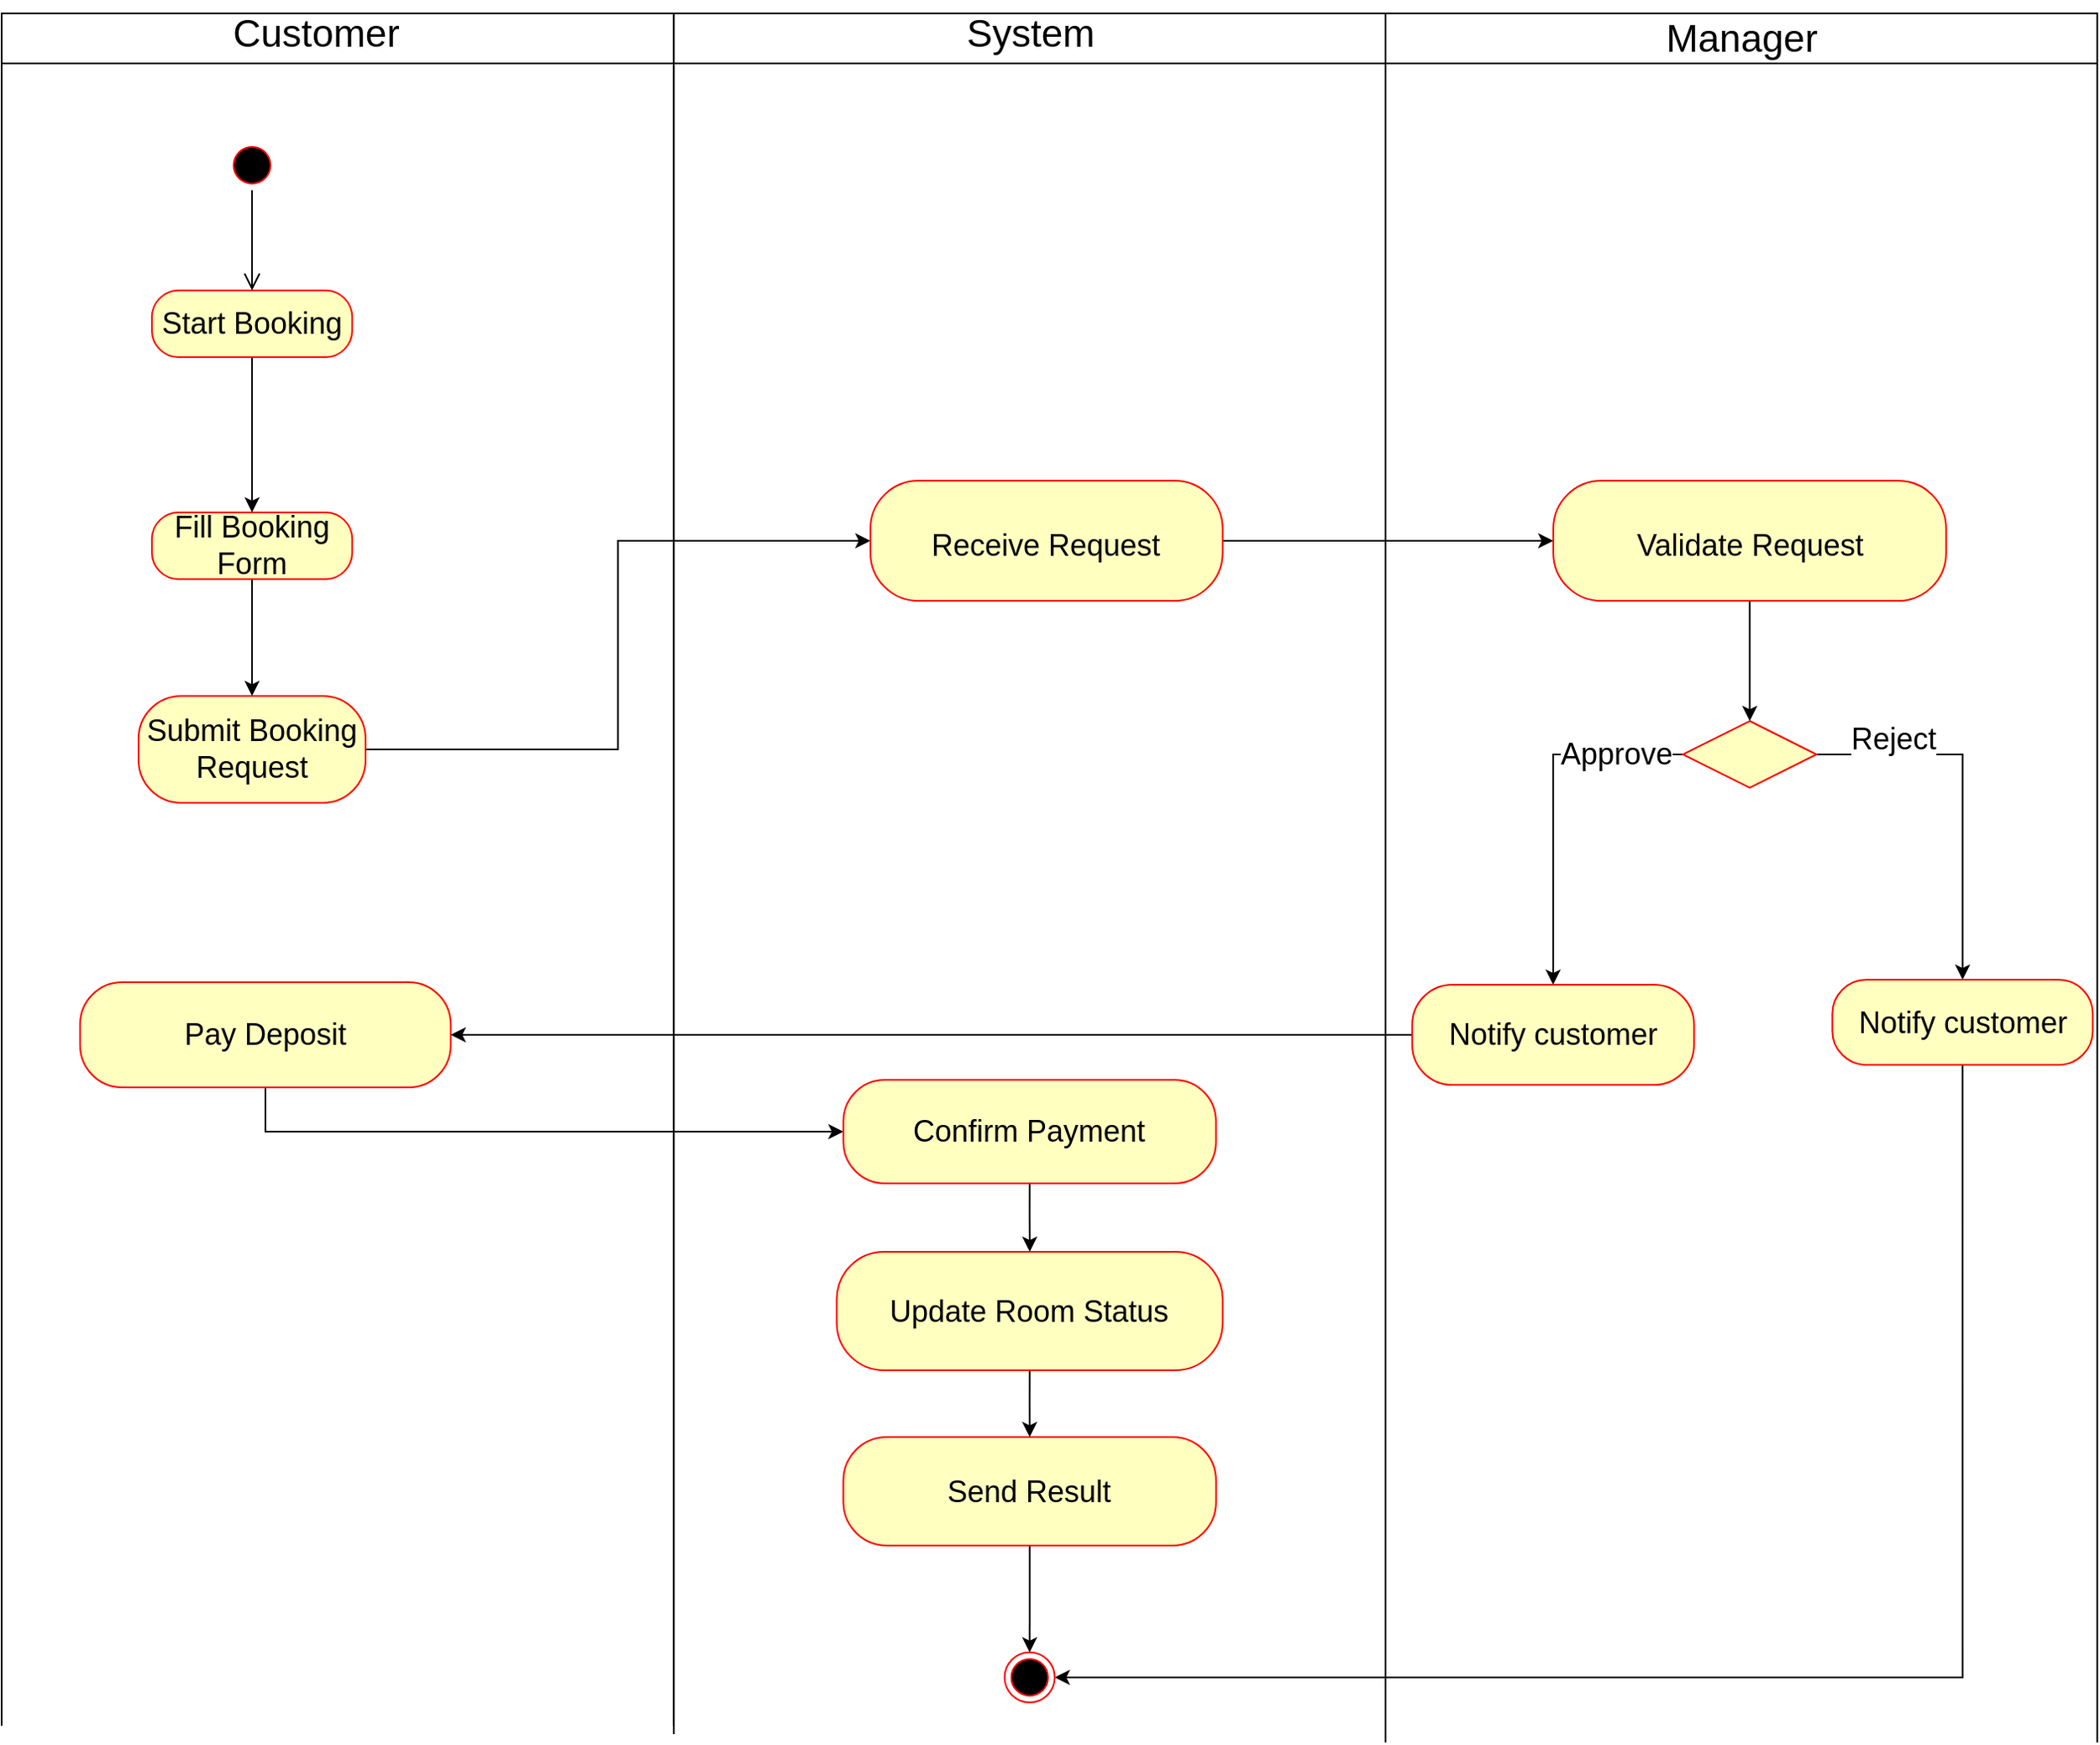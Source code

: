 <mxfile version="27.1.1">
  <diagram name="Trang-1" id="gt23MECRmC9eGhrMP80W">
    <mxGraphModel dx="3021" dy="2312" grid="0" gridSize="10" guides="1" tooltips="1" connect="1" arrows="1" fold="1" page="1" pageScale="1" pageWidth="827" pageHeight="1169" math="0" shadow="0">
      <root>
        <mxCell id="0" />
        <mxCell id="1" parent="0" />
        <mxCell id="6VRtMB23J93oXtC9HIMr-116" value="" style="html=1;dashed=0;whiteSpace=wrap;shape=mxgraph.dfd.dataStoreID;align=left;spacingLeft=3;points=[[0,0],[0.5,0],[1,0],[0,0.5],[1,0.5],[0,1],[0.5,1],[1,1]];direction=south;" vertex="1" parent="1">
          <mxGeometry x="255" y="-1132" width="426.34" height="1036" as="geometry" />
        </mxCell>
        <mxCell id="6VRtMB23J93oXtC9HIMr-38" value="" style="html=1;dashed=0;whiteSpace=wrap;shape=mxgraph.dfd.dataStoreID;align=left;spacingLeft=3;points=[[0,0],[0.5,0],[1,0],[0,0.5],[1,0.5],[0,1],[0.5,1],[1,1]];direction=south;" vertex="1" parent="1">
          <mxGeometry x="-574" y="-1132" width="402.67" height="1026" as="geometry" />
        </mxCell>
        <mxCell id="6VRtMB23J93oXtC9HIMr-45" value="" style="html=1;dashed=0;whiteSpace=wrap;shape=mxgraph.dfd.dataStoreID;align=left;spacingLeft=3;points=[[0,0],[0.5,0],[1,0],[0,0.5],[1,0.5],[0,1],[0.5,1],[1,1]];direction=south;" vertex="1" parent="1">
          <mxGeometry x="-171.34" y="-1132" width="426.34" height="1031" as="geometry" />
        </mxCell>
        <mxCell id="6VRtMB23J93oXtC9HIMr-48" value="&lt;font style=&quot;font-size: 23px;&quot;&gt;Customer&lt;/font&gt;" style="text;html=1;align=center;verticalAlign=middle;resizable=0;points=[];autosize=1;strokeColor=none;fillColor=none;strokeWidth=4;" vertex="1" parent="1">
          <mxGeometry x="-445.17" y="-1140" width="118" height="40" as="geometry" />
        </mxCell>
        <mxCell id="6VRtMB23J93oXtC9HIMr-52" value="" style="ellipse;html=1;shape=startState;fillColor=#000000;strokeColor=#ff0000;" vertex="1" parent="1">
          <mxGeometry x="-439.0" y="-1056" width="30" height="30" as="geometry" />
        </mxCell>
        <mxCell id="6VRtMB23J93oXtC9HIMr-50" value="&lt;span style=&quot;font-size: 23px;&quot;&gt;System&lt;/span&gt;" style="text;html=1;align=center;verticalAlign=middle;resizable=0;points=[];autosize=1;strokeColor=none;fillColor=none;" vertex="1" parent="1">
          <mxGeometry x="-5.67" y="-1140" width="95" height="40" as="geometry" />
        </mxCell>
        <mxCell id="6VRtMB23J93oXtC9HIMr-53" value="" style="edgeStyle=orthogonalEdgeStyle;html=1;verticalAlign=bottom;endArrow=open;endSize=8;strokeColor=light-dark(#000000, #ff9090);rounded=0;" edge="1" source="6VRtMB23J93oXtC9HIMr-52" parent="1">
          <mxGeometry relative="1" as="geometry">
            <mxPoint x="-424.0" y="-966" as="targetPoint" />
          </mxGeometry>
        </mxCell>
        <mxCell id="6VRtMB23J93oXtC9HIMr-74" value="" style="edgeStyle=orthogonalEdgeStyle;rounded=0;orthogonalLoop=1;jettySize=auto;html=1;" edge="1" parent="1" source="6VRtMB23J93oXtC9HIMr-69" target="6VRtMB23J93oXtC9HIMr-73">
          <mxGeometry relative="1" as="geometry" />
        </mxCell>
        <mxCell id="6VRtMB23J93oXtC9HIMr-69" value="&lt;font style=&quot;font-size: 18px;&quot;&gt;Start Booking&lt;/font&gt;" style="rounded=1;whiteSpace=wrap;html=1;arcSize=40;fontColor=#000000;fillColor=#ffffc0;strokeColor=#ff0000;" vertex="1" parent="1">
          <mxGeometry x="-484" y="-966" width="120" height="40" as="geometry" />
        </mxCell>
        <mxCell id="6VRtMB23J93oXtC9HIMr-76" value="" style="edgeStyle=orthogonalEdgeStyle;rounded=0;orthogonalLoop=1;jettySize=auto;html=1;" edge="1" parent="1" source="6VRtMB23J93oXtC9HIMr-73" target="6VRtMB23J93oXtC9HIMr-75">
          <mxGeometry relative="1" as="geometry" />
        </mxCell>
        <mxCell id="6VRtMB23J93oXtC9HIMr-73" value="&lt;font style=&quot;font-size: 18px;&quot;&gt;Fill Booking Form&lt;/font&gt;" style="rounded=1;whiteSpace=wrap;html=1;arcSize=40;fontColor=#000000;fillColor=#ffffc0;strokeColor=#ff0000;" vertex="1" parent="1">
          <mxGeometry x="-484" y="-833" width="120" height="40" as="geometry" />
        </mxCell>
        <mxCell id="6VRtMB23J93oXtC9HIMr-131" style="edgeStyle=orthogonalEdgeStyle;rounded=0;orthogonalLoop=1;jettySize=auto;html=1;exitX=1;exitY=0.5;exitDx=0;exitDy=0;entryX=0;entryY=0.5;entryDx=0;entryDy=0;" edge="1" parent="1" source="6VRtMB23J93oXtC9HIMr-75" target="6VRtMB23J93oXtC9HIMr-79">
          <mxGeometry relative="1" as="geometry" />
        </mxCell>
        <mxCell id="6VRtMB23J93oXtC9HIMr-75" value="&lt;div&gt;&lt;font style=&quot;font-size: 18px;&quot;&gt;Submit Booking Request&lt;/font&gt;&lt;/div&gt;" style="rounded=1;whiteSpace=wrap;html=1;arcSize=40;fontColor=#000000;fillColor=#ffffc0;strokeColor=#ff0000;" vertex="1" parent="1">
          <mxGeometry x="-492" y="-723" width="136" height="64" as="geometry" />
        </mxCell>
        <mxCell id="6VRtMB23J93oXtC9HIMr-123" style="edgeStyle=orthogonalEdgeStyle;rounded=0;orthogonalLoop=1;jettySize=auto;html=1;exitX=1;exitY=0.5;exitDx=0;exitDy=0;" edge="1" parent="1" source="6VRtMB23J93oXtC9HIMr-79" target="6VRtMB23J93oXtC9HIMr-120">
          <mxGeometry relative="1" as="geometry" />
        </mxCell>
        <mxCell id="6VRtMB23J93oXtC9HIMr-79" value="&lt;table&gt;&lt;tbody&gt;&lt;tr&gt;&lt;td data-col-size=&quot;sm&quot; data-end=&quot;1923&quot; data-start=&quot;1912&quot;&gt;&lt;/td&gt;&lt;/tr&gt;&lt;/tbody&gt;&lt;/table&gt;&lt;table&gt;&lt;tbody&gt;&lt;tr&gt;&lt;td data-col-size=&quot;sm&quot; data-end=&quot;1942&quot; data-start=&quot;1923&quot;&gt;&lt;font style=&quot;font-size: 18px;&quot;&gt;Receive Request&lt;/font&gt;&lt;/td&gt;&lt;/tr&gt;&lt;/tbody&gt;&lt;/table&gt;" style="rounded=1;whiteSpace=wrap;html=1;arcSize=40;fontColor=#000000;fillColor=#ffffc0;strokeColor=#ff0000;" vertex="1" parent="1">
          <mxGeometry x="-53.58" y="-852" width="211" height="72" as="geometry" />
        </mxCell>
        <mxCell id="6VRtMB23J93oXtC9HIMr-105" style="edgeStyle=orthogonalEdgeStyle;rounded=0;orthogonalLoop=1;jettySize=auto;html=1;exitX=0;exitY=0.5;exitDx=0;exitDy=0;entryX=0.5;entryY=0;entryDx=0;entryDy=0;" edge="1" parent="1" source="6VRtMB23J93oXtC9HIMr-90" target="6VRtMB23J93oXtC9HIMr-104">
          <mxGeometry relative="1" as="geometry" />
        </mxCell>
        <mxCell id="6VRtMB23J93oXtC9HIMr-107" value="Approve" style="edgeLabel;html=1;align=center;verticalAlign=middle;resizable=0;points=[];fontSize=18;" vertex="1" connectable="0" parent="6VRtMB23J93oXtC9HIMr-105">
          <mxGeometry x="-0.713" y="3" relative="1" as="geometry">
            <mxPoint x="-9" y="-3" as="offset" />
          </mxGeometry>
        </mxCell>
        <mxCell id="6VRtMB23J93oXtC9HIMr-135" style="edgeStyle=orthogonalEdgeStyle;rounded=0;orthogonalLoop=1;jettySize=auto;html=1;exitX=1;exitY=0.5;exitDx=0;exitDy=0;" edge="1" parent="1" source="6VRtMB23J93oXtC9HIMr-90" target="6VRtMB23J93oXtC9HIMr-96">
          <mxGeometry relative="1" as="geometry" />
        </mxCell>
        <mxCell id="6VRtMB23J93oXtC9HIMr-136" value="&lt;font style=&quot;font-size: 18px;&quot;&gt;Reject&lt;/font&gt;" style="edgeLabel;html=1;align=center;verticalAlign=middle;resizable=0;points=[];" vertex="1" connectable="0" parent="6VRtMB23J93oXtC9HIMr-135">
          <mxGeometry x="-0.588" y="9" relative="1" as="geometry">
            <mxPoint as="offset" />
          </mxGeometry>
        </mxCell>
        <mxCell id="6VRtMB23J93oXtC9HIMr-90" value="" style="rhombus;whiteSpace=wrap;html=1;fontColor=#000000;fillColor=#ffffc0;strokeColor=#ff0000;" vertex="1" parent="1">
          <mxGeometry x="433.18" y="-708" width="80" height="40" as="geometry" />
        </mxCell>
        <mxCell id="6VRtMB23J93oXtC9HIMr-138" style="edgeStyle=orthogonalEdgeStyle;rounded=0;orthogonalLoop=1;jettySize=auto;html=1;exitX=0.5;exitY=1;exitDx=0;exitDy=0;entryX=1;entryY=0.5;entryDx=0;entryDy=0;" edge="1" parent="1" source="6VRtMB23J93oXtC9HIMr-96" target="6VRtMB23J93oXtC9HIMr-113">
          <mxGeometry relative="1" as="geometry" />
        </mxCell>
        <mxCell id="6VRtMB23J93oXtC9HIMr-96" value="&lt;font style=&quot;font-size: 18px;&quot;&gt;Notify customer&lt;/font&gt;" style="rounded=1;whiteSpace=wrap;html=1;arcSize=40;fontColor=#000000;fillColor=#ffffc0;strokeColor=#ff0000;" vertex="1" parent="1">
          <mxGeometry x="522.67" y="-553" width="156" height="51" as="geometry" />
        </mxCell>
        <mxCell id="6VRtMB23J93oXtC9HIMr-125" style="edgeStyle=orthogonalEdgeStyle;rounded=0;orthogonalLoop=1;jettySize=auto;html=1;exitX=0;exitY=0.5;exitDx=0;exitDy=0;" edge="1" parent="1" source="6VRtMB23J93oXtC9HIMr-104" target="6VRtMB23J93oXtC9HIMr-106">
          <mxGeometry relative="1" as="geometry" />
        </mxCell>
        <mxCell id="6VRtMB23J93oXtC9HIMr-104" value="&lt;font style=&quot;font-size: 18px;&quot;&gt;Notify customer&lt;/font&gt;" style="rounded=1;whiteSpace=wrap;html=1;arcSize=40;fontColor=#000000;fillColor=#ffffc0;strokeColor=#ff0000;" vertex="1" parent="1">
          <mxGeometry x="271" y="-550" width="168.83" height="60" as="geometry" />
        </mxCell>
        <mxCell id="6VRtMB23J93oXtC9HIMr-127" style="edgeStyle=orthogonalEdgeStyle;rounded=0;orthogonalLoop=1;jettySize=auto;html=1;exitX=0.5;exitY=1;exitDx=0;exitDy=0;entryX=0;entryY=0.5;entryDx=0;entryDy=0;" edge="1" parent="1" source="6VRtMB23J93oXtC9HIMr-106" target="6VRtMB23J93oXtC9HIMr-126">
          <mxGeometry relative="1" as="geometry" />
        </mxCell>
        <mxCell id="6VRtMB23J93oXtC9HIMr-106" value="&lt;font style=&quot;font-size: 18px;&quot;&gt;Pay Deposit&lt;/font&gt;" style="rounded=1;whiteSpace=wrap;html=1;arcSize=40;fontColor=#000000;fillColor=#ffffc0;strokeColor=#ff0000;" vertex="1" parent="1">
          <mxGeometry x="-527" y="-551.5" width="222" height="63" as="geometry" />
        </mxCell>
        <mxCell id="6VRtMB23J93oXtC9HIMr-112" style="edgeStyle=orthogonalEdgeStyle;rounded=0;orthogonalLoop=1;jettySize=auto;html=1;exitX=0.5;exitY=1;exitDx=0;exitDy=0;" edge="1" parent="1" source="6VRtMB23J93oXtC9HIMr-109" target="6VRtMB23J93oXtC9HIMr-111">
          <mxGeometry relative="1" as="geometry" />
        </mxCell>
        <mxCell id="6VRtMB23J93oXtC9HIMr-109" value="&lt;font style=&quot;font-size: 18px;&quot;&gt;Update Room Status&lt;/font&gt;" style="rounded=1;whiteSpace=wrap;html=1;arcSize=40;fontColor=#000000;fillColor=#ffffc0;strokeColor=#ff0000;" vertex="1" parent="1">
          <mxGeometry x="-73.75" y="-390" width="231.17" height="71" as="geometry" />
        </mxCell>
        <mxCell id="6VRtMB23J93oXtC9HIMr-115" style="edgeStyle=orthogonalEdgeStyle;rounded=0;orthogonalLoop=1;jettySize=auto;html=1;exitX=0.5;exitY=1;exitDx=0;exitDy=0;entryX=0.5;entryY=0;entryDx=0;entryDy=0;" edge="1" parent="1" source="6VRtMB23J93oXtC9HIMr-111" target="6VRtMB23J93oXtC9HIMr-113">
          <mxGeometry relative="1" as="geometry" />
        </mxCell>
        <mxCell id="6VRtMB23J93oXtC9HIMr-111" value="&lt;font style=&quot;font-size: 18px;&quot;&gt;Send Result&lt;/font&gt;" style="rounded=1;whiteSpace=wrap;html=1;arcSize=40;fontColor=#000000;fillColor=#ffffc0;strokeColor=#ff0000;" vertex="1" parent="1">
          <mxGeometry x="-69.79" y="-279" width="223.25" height="65" as="geometry" />
        </mxCell>
        <mxCell id="6VRtMB23J93oXtC9HIMr-113" value="" style="ellipse;html=1;shape=endState;fillColor=#000000;strokeColor=#ff0000;" vertex="1" parent="1">
          <mxGeometry x="26.83" y="-150" width="30" height="30" as="geometry" />
        </mxCell>
        <mxCell id="6VRtMB23J93oXtC9HIMr-119" value="&lt;font style=&quot;font-size: 23px;&quot;&gt;Manager&lt;/font&gt;" style="text;html=1;align=center;verticalAlign=middle;resizable=0;points=[];autosize=1;strokeColor=none;fillColor=none;" vertex="1" parent="1">
          <mxGeometry x="413.67" y="-1137" width="109" height="40" as="geometry" />
        </mxCell>
        <mxCell id="6VRtMB23J93oXtC9HIMr-124" style="edgeStyle=orthogonalEdgeStyle;rounded=0;orthogonalLoop=1;jettySize=auto;html=1;exitX=0.5;exitY=1;exitDx=0;exitDy=0;entryX=0.5;entryY=0;entryDx=0;entryDy=0;" edge="1" parent="1" source="6VRtMB23J93oXtC9HIMr-120" target="6VRtMB23J93oXtC9HIMr-90">
          <mxGeometry relative="1" as="geometry" />
        </mxCell>
        <mxCell id="6VRtMB23J93oXtC9HIMr-120" value="&lt;table&gt;&lt;tbody&gt;&lt;tr&gt;&lt;td data-col-size=&quot;sm&quot; data-end=&quot;1923&quot; data-start=&quot;1912&quot;&gt;&lt;/td&gt;&lt;/tr&gt;&lt;/tbody&gt;&lt;/table&gt;&lt;table&gt;&lt;tbody&gt;&lt;tr&gt;&lt;td data-col-size=&quot;sm&quot; data-end=&quot;1942&quot; data-start=&quot;1923&quot;&gt;&lt;font style=&quot;font-size: 18px;&quot;&gt;Validate Request&lt;/font&gt;&lt;/td&gt;&lt;/tr&gt;&lt;/tbody&gt;&lt;/table&gt;" style="rounded=1;whiteSpace=wrap;html=1;arcSize=40;fontColor=#000000;fillColor=#ffffc0;strokeColor=#ff0000;" vertex="1" parent="1">
          <mxGeometry x="355.51" y="-852" width="235.33" height="72" as="geometry" />
        </mxCell>
        <mxCell id="6VRtMB23J93oXtC9HIMr-128" style="edgeStyle=orthogonalEdgeStyle;rounded=0;orthogonalLoop=1;jettySize=auto;html=1;exitX=0.5;exitY=1;exitDx=0;exitDy=0;" edge="1" parent="1" source="6VRtMB23J93oXtC9HIMr-126" target="6VRtMB23J93oXtC9HIMr-109">
          <mxGeometry relative="1" as="geometry" />
        </mxCell>
        <mxCell id="6VRtMB23J93oXtC9HIMr-126" value="&lt;font style=&quot;font-size: 18px;&quot;&gt;Confirm Payment&lt;/font&gt;" style="rounded=1;whiteSpace=wrap;html=1;arcSize=40;fontColor=#000000;fillColor=#ffffc0;strokeColor=#ff0000;" vertex="1" parent="1">
          <mxGeometry x="-69.76" y="-493" width="223.17" height="62" as="geometry" />
        </mxCell>
      </root>
    </mxGraphModel>
  </diagram>
</mxfile>
